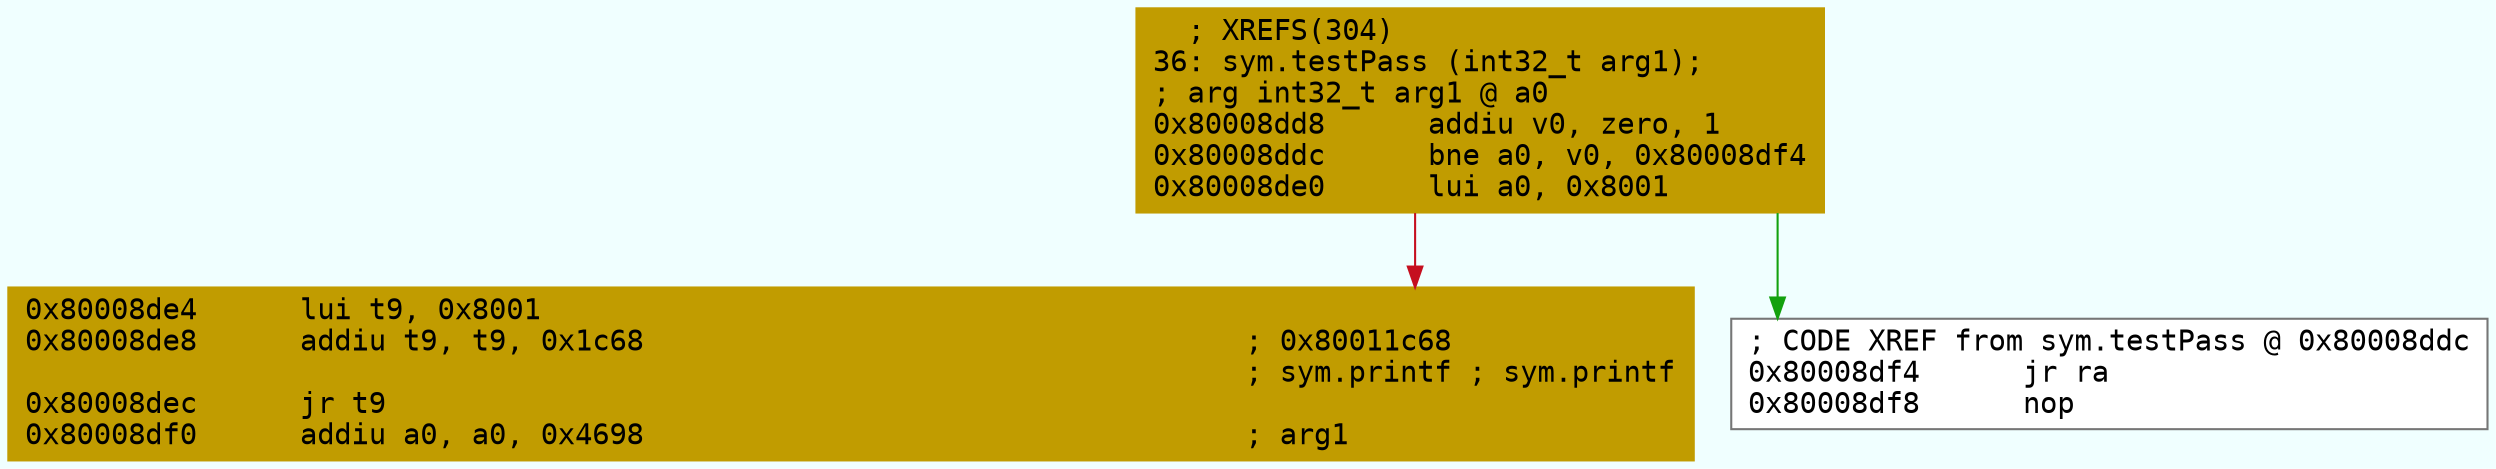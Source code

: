 digraph code {
	graph [bgcolor=azure fontsize=8 fontname="Courier" splines="ortho"];
	node [fillcolor=gray style=filled shape=box];
	edge [arrowhead="normal"];
	"0x80008dd8" [URL="sym.testPass/0x80008dd8", fillcolor="#c19c00",color="#c19c00", fontname="Courier",label="  ; XREFS(304)\l36: sym.testPass (int32_t arg1);\l; arg int32_t arg1 @ a0\l0x80008dd8      addiu v0, zero, 1\l0x80008ddc      bne a0, v0, 0x80008df4\l0x80008de0      lui a0, 0x8001\l"]
	"0x80008de4" [URL="sym.testPass/0x80008de4", fillcolor="#c19c00",color="#c19c00", fontname="Courier",label="0x80008de4      lui t9, 0x8001\l0x80008de8      addiu t9, t9, 0x1c68                                   ; 0x80011c68\l                                                                       ; sym.printf ; sym.printf\l0x80008dec      jr t9\l0x80008df0      addiu a0, a0, 0x4698                                   ; arg1\l"]
	"0x80008df4" [URL="sym.testPass/0x80008df4", fillcolor="white",color="#767676", fontname="Courier",label="; CODE XREF from sym.testPass @ 0x80008ddc\l0x80008df4      jr ra\l0x80008df8      nop\l"]
        "0x80008dd8" -> "0x80008df4" [color="#13a10e"];
        "0x80008dd8" -> "0x80008de4" [color="#c50f1f"];
}

